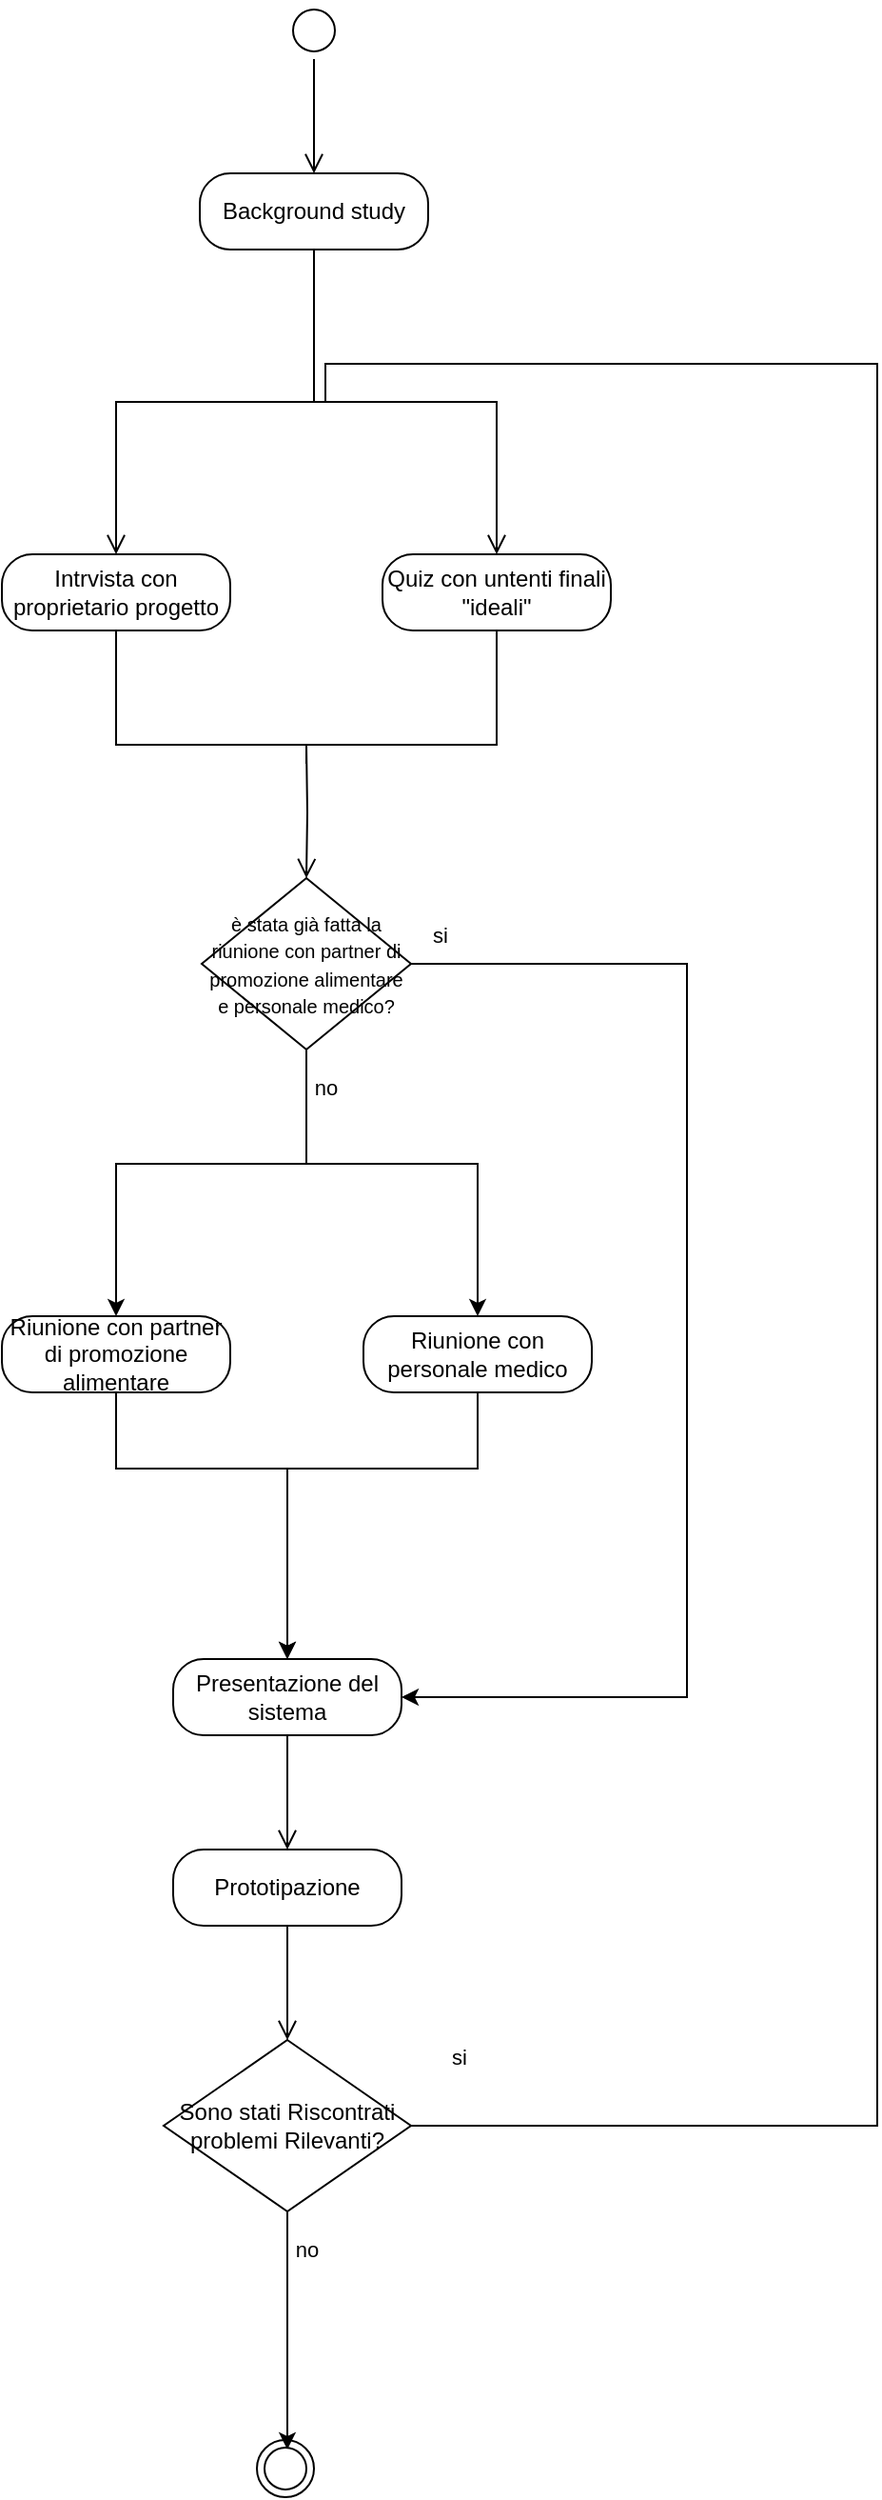 <mxfile version="24.8.4">
  <diagram name="Pagina-1" id="o7er_3JSwbqKv7h95ZkJ">
    <mxGraphModel dx="913" dy="485" grid="1" gridSize="10" guides="1" tooltips="1" connect="1" arrows="1" fold="1" page="1" pageScale="1" pageWidth="827" pageHeight="1169" math="0" shadow="0">
      <root>
        <mxCell id="0" />
        <mxCell id="1" parent="0" />
        <mxCell id="KI7EJrQLjo3R3d8mQip6-1" value="" style="ellipse;html=1;shape=startState;" parent="1" vertex="1">
          <mxGeometry x="399" y="30" width="30" height="30" as="geometry" />
        </mxCell>
        <mxCell id="KI7EJrQLjo3R3d8mQip6-2" value="" style="edgeStyle=orthogonalEdgeStyle;html=1;verticalAlign=bottom;endArrow=open;endSize=8;rounded=0;entryX=0.5;entryY=0;entryDx=0;entryDy=0;" parent="1" source="KI7EJrQLjo3R3d8mQip6-1" target="KI7EJrQLjo3R3d8mQip6-8" edge="1">
          <mxGeometry relative="1" as="geometry">
            <mxPoint x="414" y="120" as="targetPoint" />
          </mxGeometry>
        </mxCell>
        <mxCell id="KI7EJrQLjo3R3d8mQip6-16" value="" style="edgeStyle=orthogonalEdgeStyle;rounded=0;orthogonalLoop=1;jettySize=auto;html=1;endArrow=none;endFill=0;" parent="1" source="KI7EJrQLjo3R3d8mQip6-3" edge="1">
          <mxGeometry relative="1" as="geometry">
            <Array as="points">
              <mxPoint x="510" y="420" />
              <mxPoint x="410" y="420" />
            </Array>
            <mxPoint x="410" y="430" as="targetPoint" />
          </mxGeometry>
        </mxCell>
        <mxCell id="KI7EJrQLjo3R3d8mQip6-3" value="Quiz con untenti finali &quot;ideali&quot;" style="rounded=1;whiteSpace=wrap;html=1;arcSize=40;" parent="1" vertex="1">
          <mxGeometry x="450" y="320" width="120" height="40" as="geometry" />
        </mxCell>
        <mxCell id="KI7EJrQLjo3R3d8mQip6-15" value="" style="edgeStyle=orthogonalEdgeStyle;rounded=0;orthogonalLoop=1;jettySize=auto;html=1;endArrow=none;endFill=0;" parent="1" source="KI7EJrQLjo3R3d8mQip6-5" edge="1">
          <mxGeometry relative="1" as="geometry">
            <Array as="points">
              <mxPoint x="310" y="420" />
            </Array>
            <mxPoint x="410" y="420" as="targetPoint" />
          </mxGeometry>
        </mxCell>
        <mxCell id="KI7EJrQLjo3R3d8mQip6-5" value="Intrvista con proprietario progetto" style="rounded=1;whiteSpace=wrap;html=1;arcSize=40;" parent="1" vertex="1">
          <mxGeometry x="250" y="320" width="120" height="40" as="geometry" />
        </mxCell>
        <mxCell id="KI7EJrQLjo3R3d8mQip6-8" value="Background study" style="rounded=1;whiteSpace=wrap;html=1;arcSize=40;" parent="1" vertex="1">
          <mxGeometry x="354" y="120" width="120" height="40" as="geometry" />
        </mxCell>
        <mxCell id="KI7EJrQLjo3R3d8mQip6-9" value="" style="edgeStyle=orthogonalEdgeStyle;html=1;verticalAlign=bottom;endArrow=none;endSize=8;rounded=0;endFill=0;" parent="1" source="KI7EJrQLjo3R3d8mQip6-8" edge="1">
          <mxGeometry relative="1" as="geometry">
            <mxPoint x="414" y="240" as="targetPoint" />
          </mxGeometry>
        </mxCell>
        <mxCell id="KI7EJrQLjo3R3d8mQip6-11" value="" style="edgeStyle=orthogonalEdgeStyle;html=1;verticalAlign=bottom;endArrow=open;endSize=8;rounded=0;entryX=0.5;entryY=0;entryDx=0;entryDy=0;" parent="1" target="KI7EJrQLjo3R3d8mQip6-5" edge="1">
          <mxGeometry relative="1" as="geometry">
            <mxPoint x="414" y="320" as="targetPoint" />
            <Array as="points">
              <mxPoint x="370" y="240" />
              <mxPoint x="310" y="240" />
            </Array>
            <mxPoint x="410" y="240" as="sourcePoint" />
          </mxGeometry>
        </mxCell>
        <mxCell id="KI7EJrQLjo3R3d8mQip6-12" value="" style="edgeStyle=orthogonalEdgeStyle;html=1;verticalAlign=bottom;endArrow=open;endSize=8;rounded=0;entryX=0.5;entryY=0;entryDx=0;entryDy=0;" parent="1" target="KI7EJrQLjo3R3d8mQip6-3" edge="1">
          <mxGeometry relative="1" as="geometry">
            <mxPoint x="264" y="330" as="targetPoint" />
            <mxPoint x="410" y="240" as="sourcePoint" />
            <Array as="points">
              <mxPoint x="460" y="240" />
              <mxPoint x="510" y="240" />
            </Array>
          </mxGeometry>
        </mxCell>
        <mxCell id="KI7EJrQLjo3R3d8mQip6-14" value="" style="edgeStyle=orthogonalEdgeStyle;html=1;verticalAlign=bottom;endArrow=open;endSize=8;rounded=0;entryX=0.5;entryY=0;entryDx=0;entryDy=0;" parent="1" target="KI7EJrQLjo3R3d8mQip6-17" edge="1">
          <mxGeometry relative="1" as="geometry">
            <mxPoint x="414" y="490" as="targetPoint" />
            <mxPoint x="410" y="420" as="sourcePoint" />
          </mxGeometry>
        </mxCell>
        <mxCell id="KI7EJrQLjo3R3d8mQip6-22" value="" style="edgeStyle=orthogonalEdgeStyle;rounded=0;orthogonalLoop=1;jettySize=auto;html=1;endArrow=none;endFill=0;" parent="1" source="KI7EJrQLjo3R3d8mQip6-17" edge="1">
          <mxGeometry relative="1" as="geometry">
            <mxPoint x="410" y="640" as="targetPoint" />
          </mxGeometry>
        </mxCell>
        <mxCell id="KI7EJrQLjo3R3d8mQip6-23" value="no" style="edgeLabel;html=1;align=center;verticalAlign=middle;resizable=0;points=[];" parent="KI7EJrQLjo3R3d8mQip6-22" vertex="1" connectable="0">
          <mxGeometry x="-0.433" y="-1" relative="1" as="geometry">
            <mxPoint x="11" y="3" as="offset" />
          </mxGeometry>
        </mxCell>
        <mxCell id="KI7EJrQLjo3R3d8mQip6-38" value="" style="edgeStyle=orthogonalEdgeStyle;rounded=0;orthogonalLoop=1;jettySize=auto;html=1;entryX=1;entryY=0.5;entryDx=0;entryDy=0;" parent="1" source="KI7EJrQLjo3R3d8mQip6-17" target="KI7EJrQLjo3R3d8mQip6-33" edge="1">
          <mxGeometry relative="1" as="geometry">
            <mxPoint x="560" y="535" as="targetPoint" />
            <Array as="points">
              <mxPoint x="610" y="535" />
              <mxPoint x="610" y="920" />
            </Array>
          </mxGeometry>
        </mxCell>
        <mxCell id="KI7EJrQLjo3R3d8mQip6-39" value="si" style="edgeLabel;html=1;align=center;verticalAlign=middle;resizable=0;points=[];" parent="KI7EJrQLjo3R3d8mQip6-38" vertex="1" connectable="0">
          <mxGeometry x="-0.944" y="3" relative="1" as="geometry">
            <mxPoint x="-4" y="-12" as="offset" />
          </mxGeometry>
        </mxCell>
        <mxCell id="KI7EJrQLjo3R3d8mQip6-17" value="&lt;font style=&quot;font-size: 10px;&quot;&gt;è stata già fatta la riunione con partner di promozione alimentare e personale medico?&lt;/font&gt;" style="rhombus;whiteSpace=wrap;html=1;" parent="1" vertex="1">
          <mxGeometry x="355" y="490" width="110" height="90" as="geometry" />
        </mxCell>
        <mxCell id="KI7EJrQLjo3R3d8mQip6-26" value="Riunione con partner di promozione alimentare" style="rounded=1;whiteSpace=wrap;html=1;arcSize=40;" parent="1" vertex="1">
          <mxGeometry x="250" y="720" width="120" height="40" as="geometry" />
        </mxCell>
        <mxCell id="KI7EJrQLjo3R3d8mQip6-28" value="Riunione con personale medico" style="rounded=1;whiteSpace=wrap;html=1;arcSize=40;" parent="1" vertex="1">
          <mxGeometry x="440" y="720" width="120" height="40" as="geometry" />
        </mxCell>
        <mxCell id="KI7EJrQLjo3R3d8mQip6-33" value="Presentazione del sistema" style="rounded=1;whiteSpace=wrap;html=1;arcSize=40;" parent="1" vertex="1">
          <mxGeometry x="340" y="900" width="120" height="40" as="geometry" />
        </mxCell>
        <mxCell id="KI7EJrQLjo3R3d8mQip6-34" value="" style="edgeStyle=orthogonalEdgeStyle;html=1;verticalAlign=bottom;endArrow=open;endSize=8;rounded=0;" parent="1" source="KI7EJrQLjo3R3d8mQip6-33" edge="1">
          <mxGeometry relative="1" as="geometry">
            <mxPoint x="400" y="1000" as="targetPoint" />
          </mxGeometry>
        </mxCell>
        <mxCell id="KI7EJrQLjo3R3d8mQip6-35" value="Prototipazione" style="rounded=1;whiteSpace=wrap;html=1;arcSize=40;" parent="1" vertex="1">
          <mxGeometry x="340" y="1000" width="120" height="40" as="geometry" />
        </mxCell>
        <mxCell id="KI7EJrQLjo3R3d8mQip6-36" value="" style="edgeStyle=orthogonalEdgeStyle;html=1;verticalAlign=bottom;endArrow=open;endSize=8;rounded=0;" parent="1" source="KI7EJrQLjo3R3d8mQip6-35" edge="1">
          <mxGeometry relative="1" as="geometry">
            <mxPoint x="400" y="1100" as="targetPoint" />
          </mxGeometry>
        </mxCell>
        <mxCell id="KI7EJrQLjo3R3d8mQip6-44" value="" style="edgeStyle=orthogonalEdgeStyle;rounded=0;orthogonalLoop=1;jettySize=auto;html=1;endArrow=none;endFill=0;" parent="1" source="KI7EJrQLjo3R3d8mQip6-40" edge="1">
          <mxGeometry relative="1" as="geometry">
            <mxPoint x="390" y="240" as="targetPoint" />
            <Array as="points">
              <mxPoint x="710" y="1145" />
              <mxPoint x="710" y="220" />
              <mxPoint x="420" y="220" />
              <mxPoint x="420" y="240" />
            </Array>
          </mxGeometry>
        </mxCell>
        <mxCell id="KI7EJrQLjo3R3d8mQip6-45" value="si" style="edgeLabel;html=1;align=center;verticalAlign=middle;resizable=0;points=[];" parent="KI7EJrQLjo3R3d8mQip6-44" vertex="1" connectable="0">
          <mxGeometry x="-0.345" y="2" relative="1" as="geometry">
            <mxPoint x="-218" y="213" as="offset" />
          </mxGeometry>
        </mxCell>
        <mxCell id="KI7EJrQLjo3R3d8mQip6-47" value="" style="edgeStyle=orthogonalEdgeStyle;rounded=0;orthogonalLoop=1;jettySize=auto;html=1;" parent="1" source="KI7EJrQLjo3R3d8mQip6-40" edge="1">
          <mxGeometry relative="1" as="geometry">
            <mxPoint x="400" y="1315" as="targetPoint" />
          </mxGeometry>
        </mxCell>
        <mxCell id="KI7EJrQLjo3R3d8mQip6-49" value="no" style="edgeLabel;html=1;align=center;verticalAlign=middle;resizable=0;points=[];" parent="KI7EJrQLjo3R3d8mQip6-47" vertex="1" connectable="0">
          <mxGeometry x="-0.633" y="-4" relative="1" as="geometry">
            <mxPoint x="14" y="-3" as="offset" />
          </mxGeometry>
        </mxCell>
        <mxCell id="KI7EJrQLjo3R3d8mQip6-40" value="Sono stati Riscontrati problemi Rilevanti?" style="rhombus;whiteSpace=wrap;html=1;" parent="1" vertex="1">
          <mxGeometry x="335" y="1100" width="130" height="90" as="geometry" />
        </mxCell>
        <mxCell id="KI7EJrQLjo3R3d8mQip6-48" value="" style="ellipse;html=1;shape=endState;" parent="1" vertex="1">
          <mxGeometry x="384" y="1310" width="30" height="30" as="geometry" />
        </mxCell>
        <mxCell id="n6WLxBA4TBHIzsAKNH3i-1" value="" style="endArrow=classic;html=1;rounded=0;entryX=0.5;entryY=0;entryDx=0;entryDy=0;" edge="1" parent="1" target="KI7EJrQLjo3R3d8mQip6-26">
          <mxGeometry width="50" height="50" relative="1" as="geometry">
            <mxPoint x="410" y="640" as="sourcePoint" />
            <mxPoint x="440" y="760" as="targetPoint" />
            <Array as="points">
              <mxPoint x="310" y="640" />
            </Array>
          </mxGeometry>
        </mxCell>
        <mxCell id="n6WLxBA4TBHIzsAKNH3i-2" value="" style="endArrow=classic;html=1;rounded=0;entryX=0.5;entryY=0;entryDx=0;entryDy=0;" edge="1" parent="1" target="KI7EJrQLjo3R3d8mQip6-28">
          <mxGeometry width="50" height="50" relative="1" as="geometry">
            <mxPoint x="410" y="640" as="sourcePoint" />
            <mxPoint x="440" y="760" as="targetPoint" />
            <Array as="points">
              <mxPoint x="500" y="640" />
            </Array>
          </mxGeometry>
        </mxCell>
        <mxCell id="n6WLxBA4TBHIzsAKNH3i-3" value="" style="endArrow=classic;html=1;rounded=0;exitX=0.5;exitY=1;exitDx=0;exitDy=0;entryX=0.5;entryY=0;entryDx=0;entryDy=0;" edge="1" parent="1" source="KI7EJrQLjo3R3d8mQip6-26" target="KI7EJrQLjo3R3d8mQip6-33">
          <mxGeometry width="50" height="50" relative="1" as="geometry">
            <mxPoint x="430" y="830" as="sourcePoint" />
            <mxPoint x="480" y="780" as="targetPoint" />
            <Array as="points">
              <mxPoint x="310" y="800" />
              <mxPoint x="400" y="800" />
            </Array>
          </mxGeometry>
        </mxCell>
        <mxCell id="n6WLxBA4TBHIzsAKNH3i-4" value="" style="endArrow=classic;html=1;rounded=0;exitX=0.5;exitY=1;exitDx=0;exitDy=0;entryX=0.5;entryY=0;entryDx=0;entryDy=0;" edge="1" parent="1" source="KI7EJrQLjo3R3d8mQip6-28" target="KI7EJrQLjo3R3d8mQip6-33">
          <mxGeometry width="50" height="50" relative="1" as="geometry">
            <mxPoint x="430" y="830" as="sourcePoint" />
            <mxPoint x="480" y="780" as="targetPoint" />
            <Array as="points">
              <mxPoint x="500" y="800" />
              <mxPoint x="400" y="800" />
            </Array>
          </mxGeometry>
        </mxCell>
      </root>
    </mxGraphModel>
  </diagram>
</mxfile>

